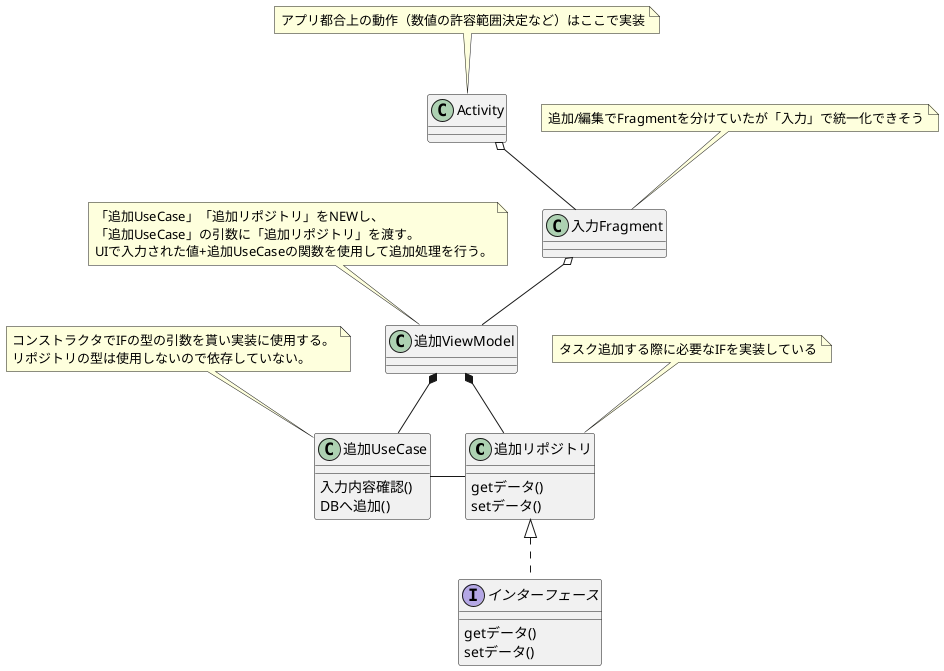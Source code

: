 @startuml

class 追加リポジトリ
note top of 追加リポジトリ : タスク追加する際に必要なIFを実装している
追加リポジトリ : getデータ()
追加リポジトリ : setデータ()

interface インターフェース
インターフェース : getデータ()
インターフェース : setデータ()

class 追加UseCase
note top of 追加UseCase : コンストラクタでIFの型の引数を貰い実装に使用する。\nリポジトリの型は使用しないので依存していない。
追加UseCase : 入力内容確認()
追加UseCase : DBへ追加()

class 追加ViewModel
note top of 追加ViewModel : 「追加UseCase」「追加リポジトリ」をNEWし、\n「追加UseCase」の引数に「追加リポジトリ」を渡す。\nUIで入力された値+追加UseCaseの関数を使用して追加処理を行う。

class Activity
note top of Activity : アプリ都合上の動作（数値の許容範囲決定など）はここで実装

class 入力Fragment
note top of 入力Fragment : 追加/編集でFragmentを分けていたが「入力」で統一化できそう

追加リポジトリ <|.. インターフェース
追加ViewModel *-- 追加リポジトリ
追加ViewModel *-- 追加UseCase
追加リポジトリ -left- 追加UseCase
Activity o-- 入力Fragment
入力Fragment o-- 追加ViewModel

@enduml
